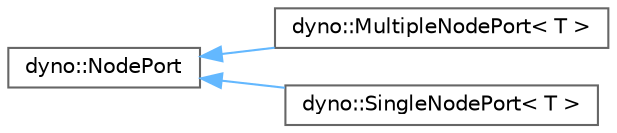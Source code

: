 digraph "Graphical Class Hierarchy"
{
 // LATEX_PDF_SIZE
  bgcolor="transparent";
  edge [fontname=Helvetica,fontsize=10,labelfontname=Helvetica,labelfontsize=10];
  node [fontname=Helvetica,fontsize=10,shape=box,height=0.2,width=0.4];
  rankdir="LR";
  Node0 [id="Node000000",label="dyno::NodePort",height=0.2,width=0.4,color="grey40", fillcolor="white", style="filled",URL="$classdyno_1_1_node_port.html",tooltip="Input ports for Node."];
  Node0 -> Node1 [id="edge53_Node000000_Node000001",dir="back",color="steelblue1",style="solid",tooltip=" "];
  Node1 [id="Node000001",label="dyno::MultipleNodePort\< T \>",height=0.2,width=0.4,color="grey40", fillcolor="white", style="filled",URL="$classdyno_1_1_multiple_node_port.html",tooltip=" "];
  Node0 -> Node2 [id="edge54_Node000000_Node000002",dir="back",color="steelblue1",style="solid",tooltip=" "];
  Node2 [id="Node000002",label="dyno::SingleNodePort\< T \>",height=0.2,width=0.4,color="grey40", fillcolor="white", style="filled",URL="$classdyno_1_1_single_node_port.html",tooltip=" "];
}

